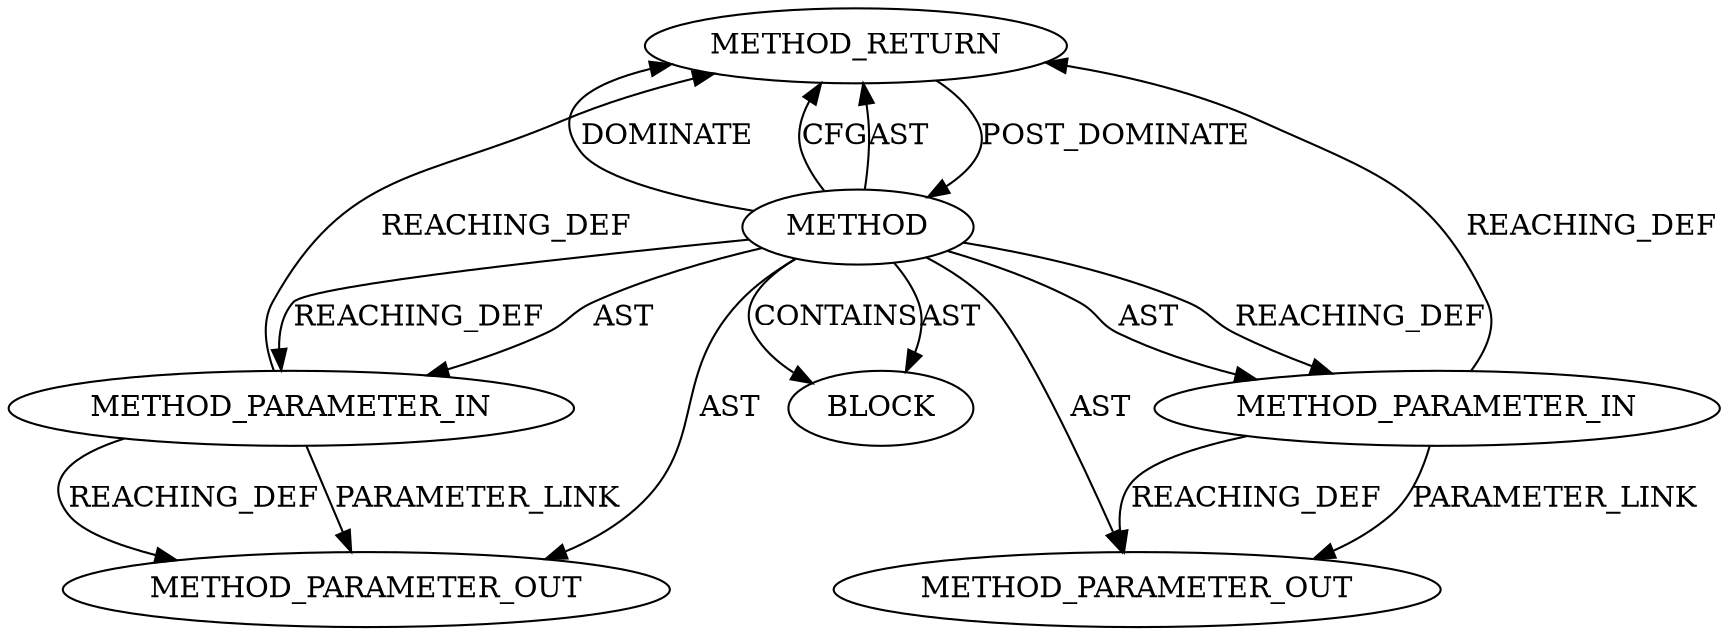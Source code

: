 digraph {
  778 [label=METHOD_RETURN ORDER=2 CODE="RET" TYPE_FULL_NAME="ANY" EVALUATION_STRATEGY="BY_VALUE"]
  958 [label=METHOD_PARAMETER_OUT ORDER=2 CODE="p2" IS_VARIADIC=false TYPE_FULL_NAME="ANY" EVALUATION_STRATEGY="BY_VALUE" INDEX=2 NAME="p2"]
  776 [label=METHOD_PARAMETER_IN ORDER=2 CODE="p2" IS_VARIADIC=false TYPE_FULL_NAME="ANY" EVALUATION_STRATEGY="BY_VALUE" INDEX=2 NAME="p2"]
  957 [label=METHOD_PARAMETER_OUT ORDER=1 CODE="p1" IS_VARIADIC=false TYPE_FULL_NAME="ANY" EVALUATION_STRATEGY="BY_VALUE" INDEX=1 NAME="p1"]
  777 [label=BLOCK ORDER=1 ARGUMENT_INDEX=1 CODE="<empty>" TYPE_FULL_NAME="ANY"]
  775 [label=METHOD_PARAMETER_IN ORDER=1 CODE="p1" IS_VARIADIC=false TYPE_FULL_NAME="ANY" EVALUATION_STRATEGY="BY_VALUE" INDEX=1 NAME="p1"]
  774 [label=METHOD AST_PARENT_TYPE="NAMESPACE_BLOCK" AST_PARENT_FULL_NAME="<global>" ORDER=0 CODE="<empty>" FULL_NAME="<operator>.fieldAccess" IS_EXTERNAL=true FILENAME="<empty>" SIGNATURE="" NAME="<operator>.fieldAccess"]
  774 -> 778 [label=DOMINATE ]
  775 -> 778 [label=REACHING_DEF VARIABLE="p1"]
  776 -> 958 [label=PARAMETER_LINK ]
  774 -> 776 [label=REACHING_DEF VARIABLE=""]
  774 -> 777 [label=CONTAINS ]
  775 -> 957 [label=REACHING_DEF VARIABLE="p1"]
  774 -> 775 [label=REACHING_DEF VARIABLE=""]
  778 -> 774 [label=POST_DOMINATE ]
  774 -> 775 [label=AST ]
  774 -> 778 [label=CFG ]
  774 -> 957 [label=AST ]
  776 -> 778 [label=REACHING_DEF VARIABLE="p2"]
  775 -> 957 [label=PARAMETER_LINK ]
  774 -> 777 [label=AST ]
  774 -> 776 [label=AST ]
  776 -> 958 [label=REACHING_DEF VARIABLE="p2"]
  774 -> 958 [label=AST ]
  774 -> 778 [label=AST ]
}
